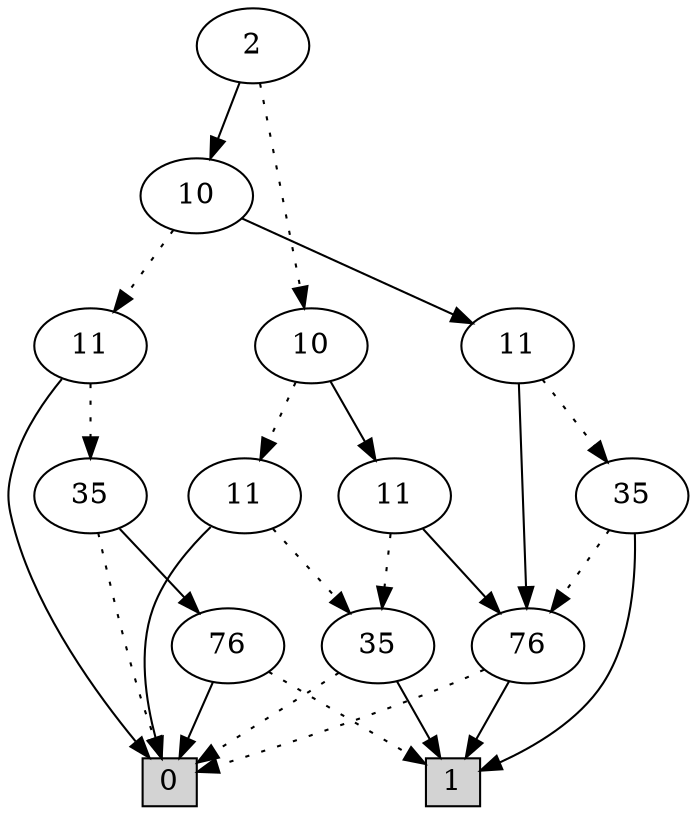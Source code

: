 digraph G {
0 [shape=box, label="0", style=filled, shape=box, height=0.3, width=0.3];
1 [shape=box, label="1", style=filled, shape=box, height=0.3, width=0.3];
245956 [label="2"];
245956 -> 245952 [style=dotted];
245956 -> 245955 [style=filled];
245952 [label="10"];
245952 -> 44504 [style=dotted];
245952 -> 245951 [style=filled];
44504 [label="11"];
44504 -> 72 [style=dotted];
44504 -> 0 [style=filled];
72 [label="35"];
72 -> 0 [style=dotted];
72 -> 1 [style=filled];
245951 [label="11"];
245951 -> 72 [style=dotted];
245951 -> 154 [style=filled];
154 [label="76"];
154 -> 0 [style=dotted];
154 -> 1 [style=filled];
245955 [label="10"];
245955 -> 245934 [style=dotted];
245955 -> 245954 [style=filled];
245934 [label="11"];
245934 -> 245933 [style=dotted];
245934 -> 0 [style=filled];
245933 [label="35"];
245933 -> 0 [style=dotted];
245933 -> 155 [style=filled];
155 [label="76"];
155 -> 1 [style=dotted];
155 -> 0 [style=filled];
245954 [label="11"];
245954 -> 245953 [style=dotted];
245954 -> 154 [style=filled];
245953 [label="35"];
245953 -> 154 [style=dotted];
245953 -> 1 [style=filled];
}
